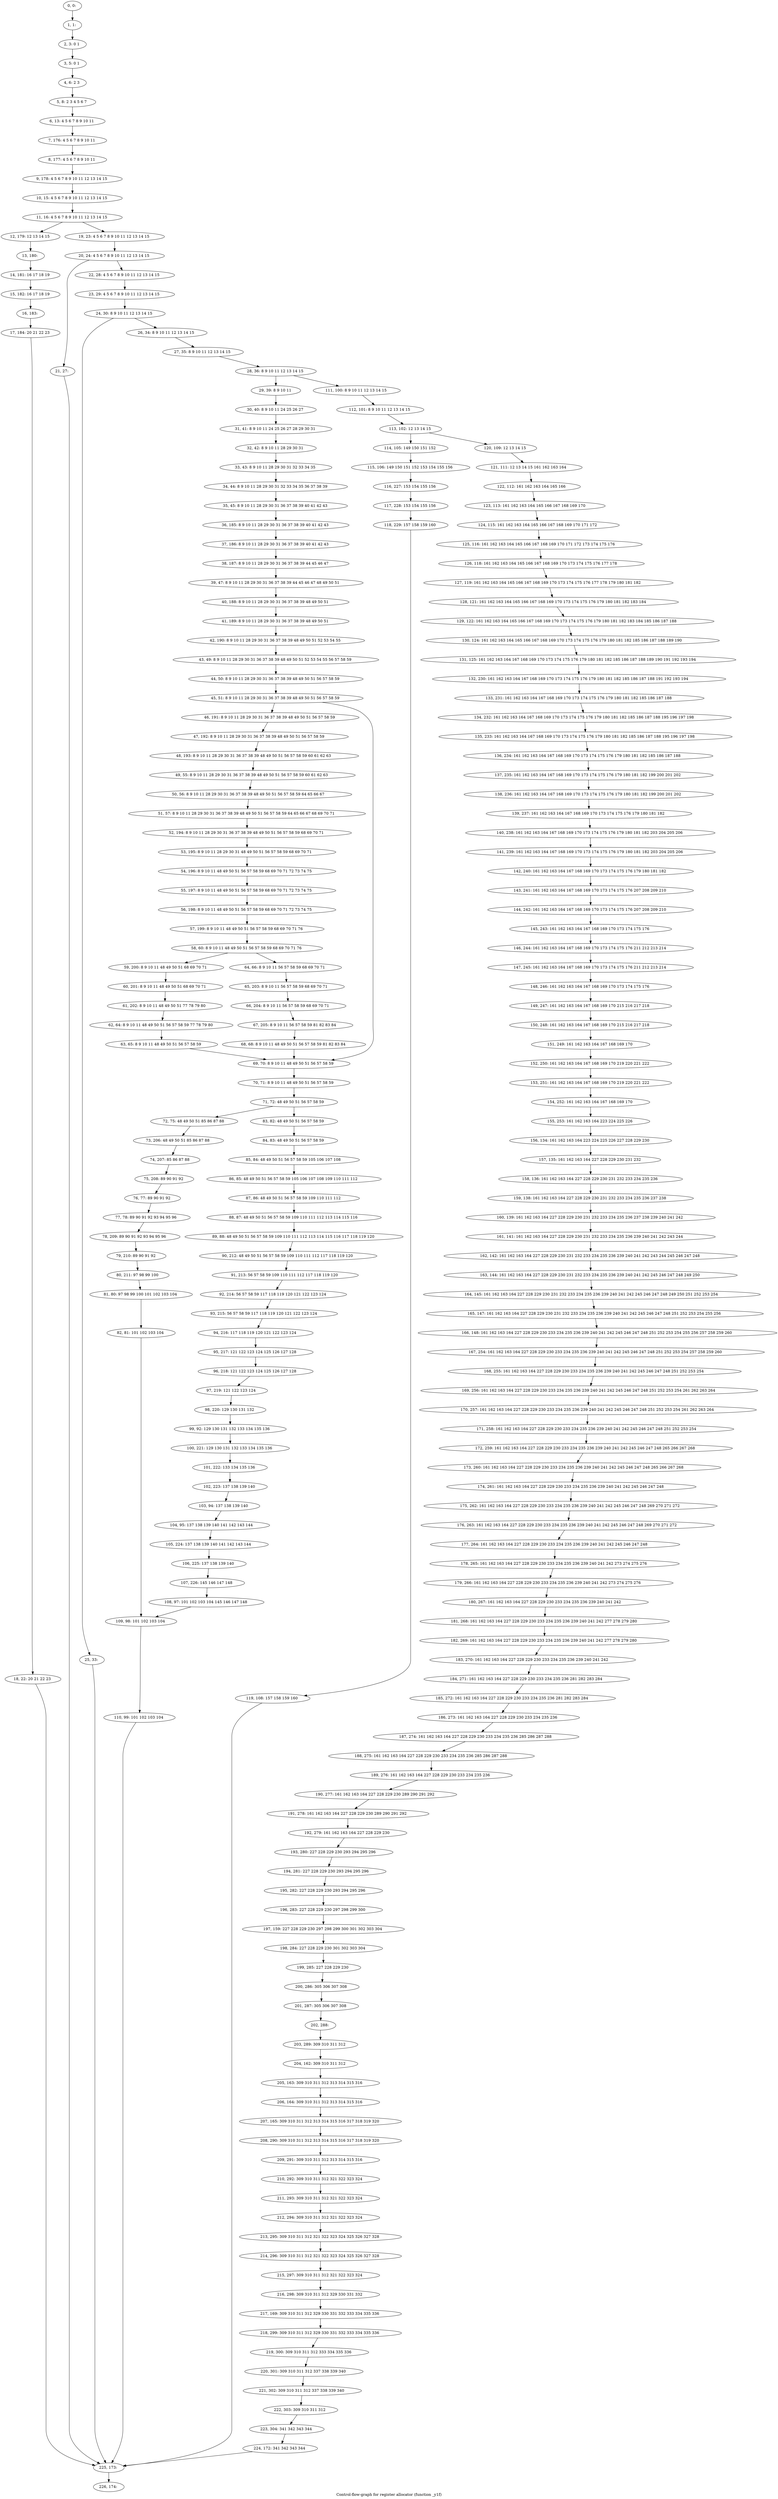 digraph G {
graph [label="Control-flow-graph for register allocator (function _y1f)"]
0[label="0, 0: "];
1[label="1, 1: "];
2[label="2, 3: 0 1 "];
3[label="3, 5: 0 1 "];
4[label="4, 6: 2 3 "];
5[label="5, 8: 2 3 4 5 6 7 "];
6[label="6, 13: 4 5 6 7 8 9 10 11 "];
7[label="7, 176: 4 5 6 7 8 9 10 11 "];
8[label="8, 177: 4 5 6 7 8 9 10 11 "];
9[label="9, 178: 4 5 6 7 8 9 10 11 12 13 14 15 "];
10[label="10, 15: 4 5 6 7 8 9 10 11 12 13 14 15 "];
11[label="11, 16: 4 5 6 7 8 9 10 11 12 13 14 15 "];
12[label="12, 179: 12 13 14 15 "];
13[label="13, 180: "];
14[label="14, 181: 16 17 18 19 "];
15[label="15, 182: 16 17 18 19 "];
16[label="16, 183: "];
17[label="17, 184: 20 21 22 23 "];
18[label="18, 22: 20 21 22 23 "];
19[label="19, 23: 4 5 6 7 8 9 10 11 12 13 14 15 "];
20[label="20, 24: 4 5 6 7 8 9 10 11 12 13 14 15 "];
21[label="21, 27: "];
22[label="22, 28: 4 5 6 7 8 9 10 11 12 13 14 15 "];
23[label="23, 29: 4 5 6 7 8 9 10 11 12 13 14 15 "];
24[label="24, 30: 8 9 10 11 12 13 14 15 "];
25[label="25, 33: "];
26[label="26, 34: 8 9 10 11 12 13 14 15 "];
27[label="27, 35: 8 9 10 11 12 13 14 15 "];
28[label="28, 36: 8 9 10 11 12 13 14 15 "];
29[label="29, 39: 8 9 10 11 "];
30[label="30, 40: 8 9 10 11 24 25 26 27 "];
31[label="31, 41: 8 9 10 11 24 25 26 27 28 29 30 31 "];
32[label="32, 42: 8 9 10 11 28 29 30 31 "];
33[label="33, 43: 8 9 10 11 28 29 30 31 32 33 34 35 "];
34[label="34, 44: 8 9 10 11 28 29 30 31 32 33 34 35 36 37 38 39 "];
35[label="35, 45: 8 9 10 11 28 29 30 31 36 37 38 39 40 41 42 43 "];
36[label="36, 185: 8 9 10 11 28 29 30 31 36 37 38 39 40 41 42 43 "];
37[label="37, 186: 8 9 10 11 28 29 30 31 36 37 38 39 40 41 42 43 "];
38[label="38, 187: 8 9 10 11 28 29 30 31 36 37 38 39 44 45 46 47 "];
39[label="39, 47: 8 9 10 11 28 29 30 31 36 37 38 39 44 45 46 47 48 49 50 51 "];
40[label="40, 188: 8 9 10 11 28 29 30 31 36 37 38 39 48 49 50 51 "];
41[label="41, 189: 8 9 10 11 28 29 30 31 36 37 38 39 48 49 50 51 "];
42[label="42, 190: 8 9 10 11 28 29 30 31 36 37 38 39 48 49 50 51 52 53 54 55 "];
43[label="43, 49: 8 9 10 11 28 29 30 31 36 37 38 39 48 49 50 51 52 53 54 55 56 57 58 59 "];
44[label="44, 50: 8 9 10 11 28 29 30 31 36 37 38 39 48 49 50 51 56 57 58 59 "];
45[label="45, 51: 8 9 10 11 28 29 30 31 36 37 38 39 48 49 50 51 56 57 58 59 "];
46[label="46, 191: 8 9 10 11 28 29 30 31 36 37 38 39 48 49 50 51 56 57 58 59 "];
47[label="47, 192: 8 9 10 11 28 29 30 31 36 37 38 39 48 49 50 51 56 57 58 59 "];
48[label="48, 193: 8 9 10 11 28 29 30 31 36 37 38 39 48 49 50 51 56 57 58 59 60 61 62 63 "];
49[label="49, 55: 8 9 10 11 28 29 30 31 36 37 38 39 48 49 50 51 56 57 58 59 60 61 62 63 "];
50[label="50, 56: 8 9 10 11 28 29 30 31 36 37 38 39 48 49 50 51 56 57 58 59 64 65 66 67 "];
51[label="51, 57: 8 9 10 11 28 29 30 31 36 37 38 39 48 49 50 51 56 57 58 59 64 65 66 67 68 69 70 71 "];
52[label="52, 194: 8 9 10 11 28 29 30 31 36 37 38 39 48 49 50 51 56 57 58 59 68 69 70 71 "];
53[label="53, 195: 8 9 10 11 28 29 30 31 48 49 50 51 56 57 58 59 68 69 70 71 "];
54[label="54, 196: 8 9 10 11 48 49 50 51 56 57 58 59 68 69 70 71 72 73 74 75 "];
55[label="55, 197: 8 9 10 11 48 49 50 51 56 57 58 59 68 69 70 71 72 73 74 75 "];
56[label="56, 198: 8 9 10 11 48 49 50 51 56 57 58 59 68 69 70 71 72 73 74 75 "];
57[label="57, 199: 8 9 10 11 48 49 50 51 56 57 58 59 68 69 70 71 76 "];
58[label="58, 60: 8 9 10 11 48 49 50 51 56 57 58 59 68 69 70 71 76 "];
59[label="59, 200: 8 9 10 11 48 49 50 51 68 69 70 71 "];
60[label="60, 201: 8 9 10 11 48 49 50 51 68 69 70 71 "];
61[label="61, 202: 8 9 10 11 48 49 50 51 77 78 79 80 "];
62[label="62, 64: 8 9 10 11 48 49 50 51 56 57 58 59 77 78 79 80 "];
63[label="63, 65: 8 9 10 11 48 49 50 51 56 57 58 59 "];
64[label="64, 66: 8 9 10 11 56 57 58 59 68 69 70 71 "];
65[label="65, 203: 8 9 10 11 56 57 58 59 68 69 70 71 "];
66[label="66, 204: 8 9 10 11 56 57 58 59 68 69 70 71 "];
67[label="67, 205: 8 9 10 11 56 57 58 59 81 82 83 84 "];
68[label="68, 68: 8 9 10 11 48 49 50 51 56 57 58 59 81 82 83 84 "];
69[label="69, 70: 8 9 10 11 48 49 50 51 56 57 58 59 "];
70[label="70, 71: 8 9 10 11 48 49 50 51 56 57 58 59 "];
71[label="71, 72: 48 49 50 51 56 57 58 59 "];
72[label="72, 75: 48 49 50 51 85 86 87 88 "];
73[label="73, 206: 48 49 50 51 85 86 87 88 "];
74[label="74, 207: 85 86 87 88 "];
75[label="75, 208: 89 90 91 92 "];
76[label="76, 77: 89 90 91 92 "];
77[label="77, 78: 89 90 91 92 93 94 95 96 "];
78[label="78, 209: 89 90 91 92 93 94 95 96 "];
79[label="79, 210: 89 90 91 92 "];
80[label="80, 211: 97 98 99 100 "];
81[label="81, 80: 97 98 99 100 101 102 103 104 "];
82[label="82, 81: 101 102 103 104 "];
83[label="83, 82: 48 49 50 51 56 57 58 59 "];
84[label="84, 83: 48 49 50 51 56 57 58 59 "];
85[label="85, 84: 48 49 50 51 56 57 58 59 105 106 107 108 "];
86[label="86, 85: 48 49 50 51 56 57 58 59 105 106 107 108 109 110 111 112 "];
87[label="87, 86: 48 49 50 51 56 57 58 59 109 110 111 112 "];
88[label="88, 87: 48 49 50 51 56 57 58 59 109 110 111 112 113 114 115 116 "];
89[label="89, 88: 48 49 50 51 56 57 58 59 109 110 111 112 113 114 115 116 117 118 119 120 "];
90[label="90, 212: 48 49 50 51 56 57 58 59 109 110 111 112 117 118 119 120 "];
91[label="91, 213: 56 57 58 59 109 110 111 112 117 118 119 120 "];
92[label="92, 214: 56 57 58 59 117 118 119 120 121 122 123 124 "];
93[label="93, 215: 56 57 58 59 117 118 119 120 121 122 123 124 "];
94[label="94, 216: 117 118 119 120 121 122 123 124 "];
95[label="95, 217: 121 122 123 124 125 126 127 128 "];
96[label="96, 218: 121 122 123 124 125 126 127 128 "];
97[label="97, 219: 121 122 123 124 "];
98[label="98, 220: 129 130 131 132 "];
99[label="99, 92: 129 130 131 132 133 134 135 136 "];
100[label="100, 221: 129 130 131 132 133 134 135 136 "];
101[label="101, 222: 133 134 135 136 "];
102[label="102, 223: 137 138 139 140 "];
103[label="103, 94: 137 138 139 140 "];
104[label="104, 95: 137 138 139 140 141 142 143 144 "];
105[label="105, 224: 137 138 139 140 141 142 143 144 "];
106[label="106, 225: 137 138 139 140 "];
107[label="107, 226: 145 146 147 148 "];
108[label="108, 97: 101 102 103 104 145 146 147 148 "];
109[label="109, 98: 101 102 103 104 "];
110[label="110, 99: 101 102 103 104 "];
111[label="111, 100: 8 9 10 11 12 13 14 15 "];
112[label="112, 101: 8 9 10 11 12 13 14 15 "];
113[label="113, 102: 12 13 14 15 "];
114[label="114, 105: 149 150 151 152 "];
115[label="115, 106: 149 150 151 152 153 154 155 156 "];
116[label="116, 227: 153 154 155 156 "];
117[label="117, 228: 153 154 155 156 "];
118[label="118, 229: 157 158 159 160 "];
119[label="119, 108: 157 158 159 160 "];
120[label="120, 109: 12 13 14 15 "];
121[label="121, 111: 12 13 14 15 161 162 163 164 "];
122[label="122, 112: 161 162 163 164 165 166 "];
123[label="123, 113: 161 162 163 164 165 166 167 168 169 170 "];
124[label="124, 115: 161 162 163 164 165 166 167 168 169 170 171 172 "];
125[label="125, 116: 161 162 163 164 165 166 167 168 169 170 171 172 173 174 175 176 "];
126[label="126, 118: 161 162 163 164 165 166 167 168 169 170 173 174 175 176 177 178 "];
127[label="127, 119: 161 162 163 164 165 166 167 168 169 170 173 174 175 176 177 178 179 180 181 182 "];
128[label="128, 121: 161 162 163 164 165 166 167 168 169 170 173 174 175 176 179 180 181 182 183 184 "];
129[label="129, 122: 161 162 163 164 165 166 167 168 169 170 173 174 175 176 179 180 181 182 183 184 185 186 187 188 "];
130[label="130, 124: 161 162 163 164 165 166 167 168 169 170 173 174 175 176 179 180 181 182 185 186 187 188 189 190 "];
131[label="131, 125: 161 162 163 164 167 168 169 170 173 174 175 176 179 180 181 182 185 186 187 188 189 190 191 192 193 194 "];
132[label="132, 230: 161 162 163 164 167 168 169 170 173 174 175 176 179 180 181 182 185 186 187 188 191 192 193 194 "];
133[label="133, 231: 161 162 163 164 167 168 169 170 173 174 175 176 179 180 181 182 185 186 187 188 "];
134[label="134, 232: 161 162 163 164 167 168 169 170 173 174 175 176 179 180 181 182 185 186 187 188 195 196 197 198 "];
135[label="135, 233: 161 162 163 164 167 168 169 170 173 174 175 176 179 180 181 182 185 186 187 188 195 196 197 198 "];
136[label="136, 234: 161 162 163 164 167 168 169 170 173 174 175 176 179 180 181 182 185 186 187 188 "];
137[label="137, 235: 161 162 163 164 167 168 169 170 173 174 175 176 179 180 181 182 199 200 201 202 "];
138[label="138, 236: 161 162 163 164 167 168 169 170 173 174 175 176 179 180 181 182 199 200 201 202 "];
139[label="139, 237: 161 162 163 164 167 168 169 170 173 174 175 176 179 180 181 182 "];
140[label="140, 238: 161 162 163 164 167 168 169 170 173 174 175 176 179 180 181 182 203 204 205 206 "];
141[label="141, 239: 161 162 163 164 167 168 169 170 173 174 175 176 179 180 181 182 203 204 205 206 "];
142[label="142, 240: 161 162 163 164 167 168 169 170 173 174 175 176 179 180 181 182 "];
143[label="143, 241: 161 162 163 164 167 168 169 170 173 174 175 176 207 208 209 210 "];
144[label="144, 242: 161 162 163 164 167 168 169 170 173 174 175 176 207 208 209 210 "];
145[label="145, 243: 161 162 163 164 167 168 169 170 173 174 175 176 "];
146[label="146, 244: 161 162 163 164 167 168 169 170 173 174 175 176 211 212 213 214 "];
147[label="147, 245: 161 162 163 164 167 168 169 170 173 174 175 176 211 212 213 214 "];
148[label="148, 246: 161 162 163 164 167 168 169 170 173 174 175 176 "];
149[label="149, 247: 161 162 163 164 167 168 169 170 215 216 217 218 "];
150[label="150, 248: 161 162 163 164 167 168 169 170 215 216 217 218 "];
151[label="151, 249: 161 162 163 164 167 168 169 170 "];
152[label="152, 250: 161 162 163 164 167 168 169 170 219 220 221 222 "];
153[label="153, 251: 161 162 163 164 167 168 169 170 219 220 221 222 "];
154[label="154, 252: 161 162 163 164 167 168 169 170 "];
155[label="155, 253: 161 162 163 164 223 224 225 226 "];
156[label="156, 134: 161 162 163 164 223 224 225 226 227 228 229 230 "];
157[label="157, 135: 161 162 163 164 227 228 229 230 231 232 "];
158[label="158, 136: 161 162 163 164 227 228 229 230 231 232 233 234 235 236 "];
159[label="159, 138: 161 162 163 164 227 228 229 230 231 232 233 234 235 236 237 238 "];
160[label="160, 139: 161 162 163 164 227 228 229 230 231 232 233 234 235 236 237 238 239 240 241 242 "];
161[label="161, 141: 161 162 163 164 227 228 229 230 231 232 233 234 235 236 239 240 241 242 243 244 "];
162[label="162, 142: 161 162 163 164 227 228 229 230 231 232 233 234 235 236 239 240 241 242 243 244 245 246 247 248 "];
163[label="163, 144: 161 162 163 164 227 228 229 230 231 232 233 234 235 236 239 240 241 242 245 246 247 248 249 250 "];
164[label="164, 145: 161 162 163 164 227 228 229 230 231 232 233 234 235 236 239 240 241 242 245 246 247 248 249 250 251 252 253 254 "];
165[label="165, 147: 161 162 163 164 227 228 229 230 231 232 233 234 235 236 239 240 241 242 245 246 247 248 251 252 253 254 255 256 "];
166[label="166, 148: 161 162 163 164 227 228 229 230 233 234 235 236 239 240 241 242 245 246 247 248 251 252 253 254 255 256 257 258 259 260 "];
167[label="167, 254: 161 162 163 164 227 228 229 230 233 234 235 236 239 240 241 242 245 246 247 248 251 252 253 254 257 258 259 260 "];
168[label="168, 255: 161 162 163 164 227 228 229 230 233 234 235 236 239 240 241 242 245 246 247 248 251 252 253 254 "];
169[label="169, 256: 161 162 163 164 227 228 229 230 233 234 235 236 239 240 241 242 245 246 247 248 251 252 253 254 261 262 263 264 "];
170[label="170, 257: 161 162 163 164 227 228 229 230 233 234 235 236 239 240 241 242 245 246 247 248 251 252 253 254 261 262 263 264 "];
171[label="171, 258: 161 162 163 164 227 228 229 230 233 234 235 236 239 240 241 242 245 246 247 248 251 252 253 254 "];
172[label="172, 259: 161 162 163 164 227 228 229 230 233 234 235 236 239 240 241 242 245 246 247 248 265 266 267 268 "];
173[label="173, 260: 161 162 163 164 227 228 229 230 233 234 235 236 239 240 241 242 245 246 247 248 265 266 267 268 "];
174[label="174, 261: 161 162 163 164 227 228 229 230 233 234 235 236 239 240 241 242 245 246 247 248 "];
175[label="175, 262: 161 162 163 164 227 228 229 230 233 234 235 236 239 240 241 242 245 246 247 248 269 270 271 272 "];
176[label="176, 263: 161 162 163 164 227 228 229 230 233 234 235 236 239 240 241 242 245 246 247 248 269 270 271 272 "];
177[label="177, 264: 161 162 163 164 227 228 229 230 233 234 235 236 239 240 241 242 245 246 247 248 "];
178[label="178, 265: 161 162 163 164 227 228 229 230 233 234 235 236 239 240 241 242 273 274 275 276 "];
179[label="179, 266: 161 162 163 164 227 228 229 230 233 234 235 236 239 240 241 242 273 274 275 276 "];
180[label="180, 267: 161 162 163 164 227 228 229 230 233 234 235 236 239 240 241 242 "];
181[label="181, 268: 161 162 163 164 227 228 229 230 233 234 235 236 239 240 241 242 277 278 279 280 "];
182[label="182, 269: 161 162 163 164 227 228 229 230 233 234 235 236 239 240 241 242 277 278 279 280 "];
183[label="183, 270: 161 162 163 164 227 228 229 230 233 234 235 236 239 240 241 242 "];
184[label="184, 271: 161 162 163 164 227 228 229 230 233 234 235 236 281 282 283 284 "];
185[label="185, 272: 161 162 163 164 227 228 229 230 233 234 235 236 281 282 283 284 "];
186[label="186, 273: 161 162 163 164 227 228 229 230 233 234 235 236 "];
187[label="187, 274: 161 162 163 164 227 228 229 230 233 234 235 236 285 286 287 288 "];
188[label="188, 275: 161 162 163 164 227 228 229 230 233 234 235 236 285 286 287 288 "];
189[label="189, 276: 161 162 163 164 227 228 229 230 233 234 235 236 "];
190[label="190, 277: 161 162 163 164 227 228 229 230 289 290 291 292 "];
191[label="191, 278: 161 162 163 164 227 228 229 230 289 290 291 292 "];
192[label="192, 279: 161 162 163 164 227 228 229 230 "];
193[label="193, 280: 227 228 229 230 293 294 295 296 "];
194[label="194, 281: 227 228 229 230 293 294 295 296 "];
195[label="195, 282: 227 228 229 230 293 294 295 296 "];
196[label="196, 283: 227 228 229 230 297 298 299 300 "];
197[label="197, 159: 227 228 229 230 297 298 299 300 301 302 303 304 "];
198[label="198, 284: 227 228 229 230 301 302 303 304 "];
199[label="199, 285: 227 228 229 230 "];
200[label="200, 286: 305 306 307 308 "];
201[label="201, 287: 305 306 307 308 "];
202[label="202, 288: "];
203[label="203, 289: 309 310 311 312 "];
204[label="204, 162: 309 310 311 312 "];
205[label="205, 163: 309 310 311 312 313 314 315 316 "];
206[label="206, 164: 309 310 311 312 313 314 315 316 "];
207[label="207, 165: 309 310 311 312 313 314 315 316 317 318 319 320 "];
208[label="208, 290: 309 310 311 312 313 314 315 316 317 318 319 320 "];
209[label="209, 291: 309 310 311 312 313 314 315 316 "];
210[label="210, 292: 309 310 311 312 321 322 323 324 "];
211[label="211, 293: 309 310 311 312 321 322 323 324 "];
212[label="212, 294: 309 310 311 312 321 322 323 324 "];
213[label="213, 295: 309 310 311 312 321 322 323 324 325 326 327 328 "];
214[label="214, 296: 309 310 311 312 321 322 323 324 325 326 327 328 "];
215[label="215, 297: 309 310 311 312 321 322 323 324 "];
216[label="216, 298: 309 310 311 312 329 330 331 332 "];
217[label="217, 169: 309 310 311 312 329 330 331 332 333 334 335 336 "];
218[label="218, 299: 309 310 311 312 329 330 331 332 333 334 335 336 "];
219[label="219, 300: 309 310 311 312 333 334 335 336 "];
220[label="220, 301: 309 310 311 312 337 338 339 340 "];
221[label="221, 302: 309 310 311 312 337 338 339 340 "];
222[label="222, 303: 309 310 311 312 "];
223[label="223, 304: 341 342 343 344 "];
224[label="224, 172: 341 342 343 344 "];
225[label="225, 173: "];
226[label="226, 174: "];
0->1 ;
1->2 ;
2->3 ;
3->4 ;
4->5 ;
5->6 ;
6->7 ;
7->8 ;
8->9 ;
9->10 ;
10->11 ;
11->12 ;
11->19 ;
12->13 ;
13->14 ;
14->15 ;
15->16 ;
16->17 ;
17->18 ;
18->225 ;
19->20 ;
20->21 ;
20->22 ;
21->225 ;
22->23 ;
23->24 ;
24->25 ;
24->26 ;
25->225 ;
26->27 ;
27->28 ;
28->29 ;
28->111 ;
29->30 ;
30->31 ;
31->32 ;
32->33 ;
33->34 ;
34->35 ;
35->36 ;
36->37 ;
37->38 ;
38->39 ;
39->40 ;
40->41 ;
41->42 ;
42->43 ;
43->44 ;
44->45 ;
45->46 ;
45->69 ;
46->47 ;
47->48 ;
48->49 ;
49->50 ;
50->51 ;
51->52 ;
52->53 ;
53->54 ;
54->55 ;
55->56 ;
56->57 ;
57->58 ;
58->59 ;
58->64 ;
59->60 ;
60->61 ;
61->62 ;
62->63 ;
63->69 ;
64->65 ;
65->66 ;
66->67 ;
67->68 ;
68->69 ;
69->70 ;
70->71 ;
71->72 ;
71->83 ;
72->73 ;
73->74 ;
74->75 ;
75->76 ;
76->77 ;
77->78 ;
78->79 ;
79->80 ;
80->81 ;
81->82 ;
82->109 ;
83->84 ;
84->85 ;
85->86 ;
86->87 ;
87->88 ;
88->89 ;
89->90 ;
90->91 ;
91->92 ;
92->93 ;
93->94 ;
94->95 ;
95->96 ;
96->97 ;
97->98 ;
98->99 ;
99->100 ;
100->101 ;
101->102 ;
102->103 ;
103->104 ;
104->105 ;
105->106 ;
106->107 ;
107->108 ;
108->109 ;
109->110 ;
110->225 ;
111->112 ;
112->113 ;
113->114 ;
113->120 ;
114->115 ;
115->116 ;
116->117 ;
117->118 ;
118->119 ;
119->225 ;
120->121 ;
121->122 ;
122->123 ;
123->124 ;
124->125 ;
125->126 ;
126->127 ;
127->128 ;
128->129 ;
129->130 ;
130->131 ;
131->132 ;
132->133 ;
133->134 ;
134->135 ;
135->136 ;
136->137 ;
137->138 ;
138->139 ;
139->140 ;
140->141 ;
141->142 ;
142->143 ;
143->144 ;
144->145 ;
145->146 ;
146->147 ;
147->148 ;
148->149 ;
149->150 ;
150->151 ;
151->152 ;
152->153 ;
153->154 ;
154->155 ;
155->156 ;
156->157 ;
157->158 ;
158->159 ;
159->160 ;
160->161 ;
161->162 ;
162->163 ;
163->164 ;
164->165 ;
165->166 ;
166->167 ;
167->168 ;
168->169 ;
169->170 ;
170->171 ;
171->172 ;
172->173 ;
173->174 ;
174->175 ;
175->176 ;
176->177 ;
177->178 ;
178->179 ;
179->180 ;
180->181 ;
181->182 ;
182->183 ;
183->184 ;
184->185 ;
185->186 ;
186->187 ;
187->188 ;
188->189 ;
189->190 ;
190->191 ;
191->192 ;
192->193 ;
193->194 ;
194->195 ;
195->196 ;
196->197 ;
197->198 ;
198->199 ;
199->200 ;
200->201 ;
201->202 ;
202->203 ;
203->204 ;
204->205 ;
205->206 ;
206->207 ;
207->208 ;
208->209 ;
209->210 ;
210->211 ;
211->212 ;
212->213 ;
213->214 ;
214->215 ;
215->216 ;
216->217 ;
217->218 ;
218->219 ;
219->220 ;
220->221 ;
221->222 ;
222->223 ;
223->224 ;
224->225 ;
225->226 ;
}
